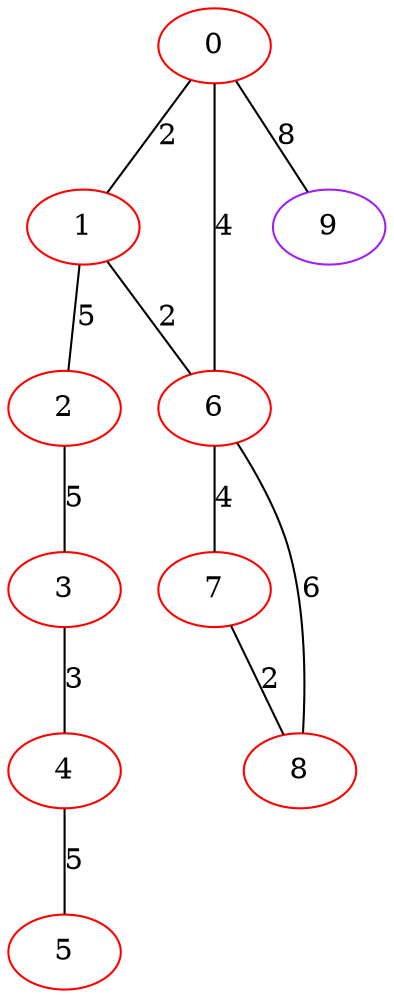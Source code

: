 graph "" {
0 [color=red, weight=1];
1 [color=red, weight=1];
2 [color=red, weight=1];
3 [color=red, weight=1];
4 [color=red, weight=1];
5 [color=red, weight=1];
6 [color=red, weight=1];
7 [color=red, weight=1];
8 [color=red, weight=1];
9 [color=purple, weight=4];
0 -- 1  [key=0, label=2];
0 -- 6  [key=0, label=4];
0 -- 9  [key=0, label=8];
1 -- 2  [key=0, label=5];
1 -- 6  [key=0, label=2];
2 -- 3  [key=0, label=5];
3 -- 4  [key=0, label=3];
4 -- 5  [key=0, label=5];
6 -- 8  [key=0, label=6];
6 -- 7  [key=0, label=4];
7 -- 8  [key=0, label=2];
}

